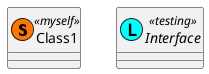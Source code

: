 @startuml

class Class1 << (S,#FF7700) myself >>
interface Interface << (L, Cyan) testing >>

@enduml
